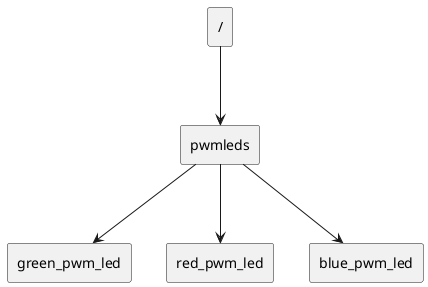 @startuml

rectangle "/" as root
rectangle "pwmleds" as pwmleds
rectangle "green_pwm_led" as green
rectangle "red_pwm_led" as red
rectangle "blue_pwm_led" as blue

root --> pwmleds : " "
pwmleds --> green : " "
pwmleds --> red : " "
pwmleds --> blue : " "

@enduml